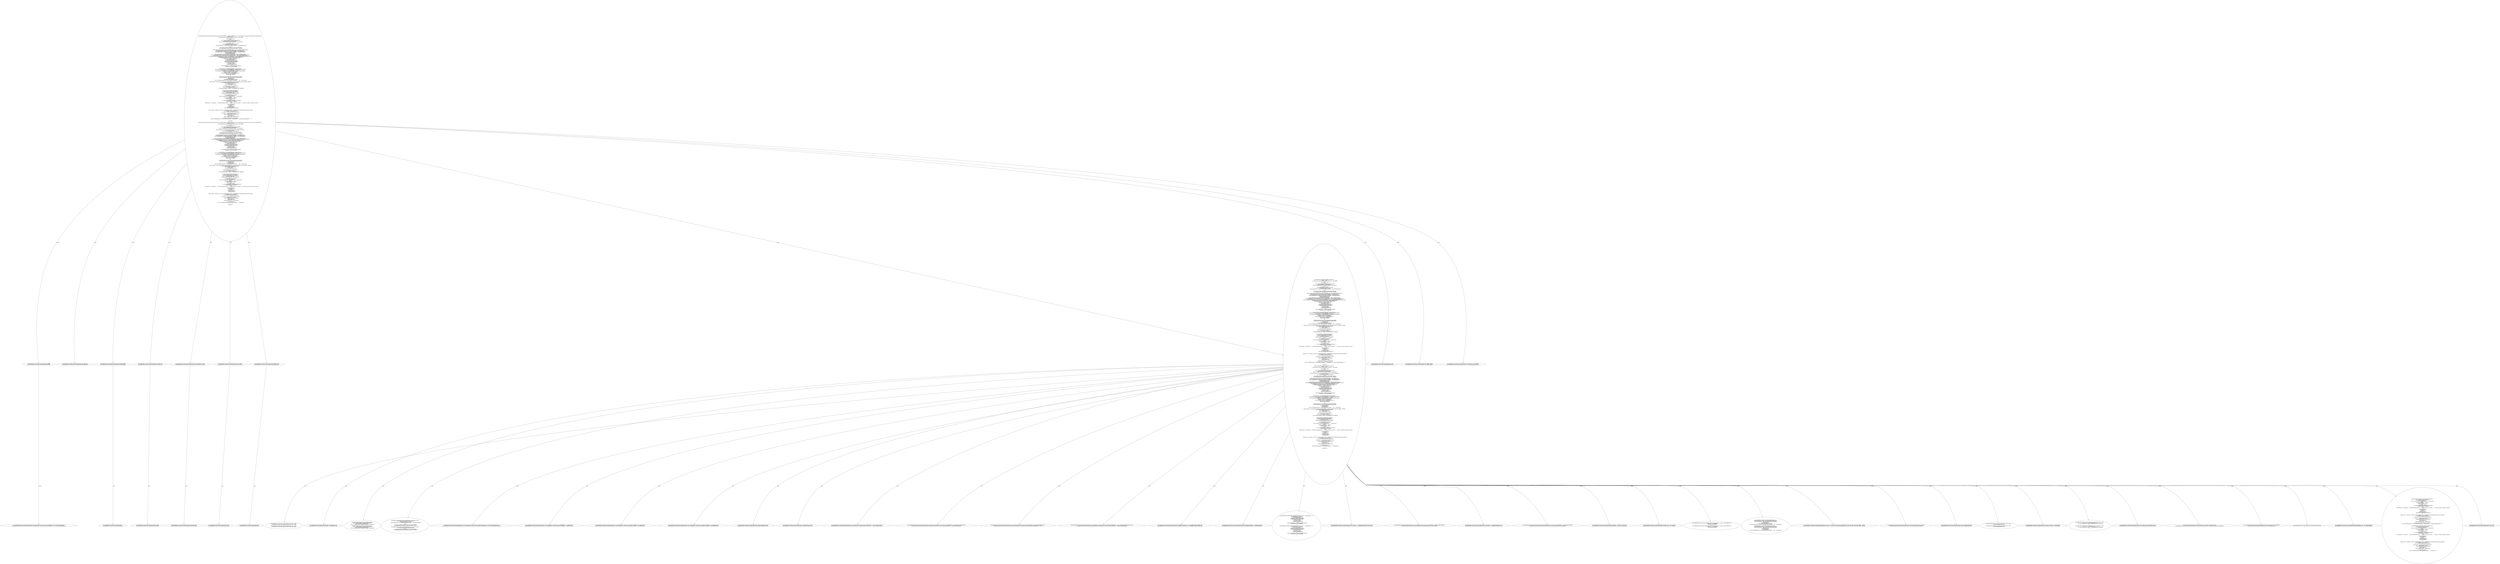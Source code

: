 digraph "Pattern" {
0 [label="executeAsForked#?,JUnitTest,ExecuteWatchdog,File#32:INSERT
executeAsForked#?,JUnitTest,ExecuteWatchdog,File#28:INSERT" shape=ellipse]
1 [label="executeAsForked#?,JUnitTest,ExecuteWatchdog,File#2:private TestResultHolder executeAsForked(JUnitTest test, ExecuteWatchdog watchdog, File casesFile) throws BuildException \{
    if (perm != null) \{
        log(\"Permissions ignored when running in forked mode!\", MSG_WARN);
    \}
    CommandlineJava cmd;
    try \{
        cmd = ((CommandlineJava) (getCommandline().clone()));
    \} catch (CloneNotSupportedException e) \{
        throw new BuildException(\"This shouldn't happen\", e, getLocation());
    \}
    if (casesFile == null) \{
        cmd.createArgument().setValue(test.getName());
        if (test.getMethods() != null) \{
            cmd.createArgument().setValue(Constants.METHOD_NAMES + test.getMethodsString());
        \}
    \} else \{
        log(\"Running multiple tests in the same VM\", MSG_VERBOSE);
        cmd.createArgument().setValue(Constants.TESTSFILE + casesFile);
    \}
    cmd.createArgument().setValue(Constants.SKIP_NON_TESTS + String.valueOf(test.isSkipNonTests()));
    cmd.createArgument().setValue(Constants.FILTERTRACE + test.getFiltertrace());
    cmd.createArgument().setValue(Constants.HALT_ON_ERROR + test.getHaltonerror());
    cmd.createArgument().setValue(Constants.HALT_ON_FAILURE + test.getHaltonfailure());
    checkIncludeAntRuntime(cmd);
    checkIncludeSummary(cmd);
    cmd.createArgument().setValue(Constants.SHOWOUTPUT + String.valueOf(showOutput));
    cmd.createArgument().setValue(Constants.OUTPUT_TO_FORMATTERS + String.valueOf(outputToFormatters));
    cmd.createArgument().setValue(Constants.LOG_FAILED_TESTS + String.valueOf(logFailedTests));
    cmd.createArgument().setValue(Constants.LOGTESTLISTENEREVENTS + String.valueOf(getEnableTestListenerEvents()));
    StringBuffer formatterArg = new StringBuffer(STRING_BUFFER_SIZE);
    final FormatterElement[] feArray = mergeFormatters(test);
    for (int i = 0; i < feArray.length; i++) \{
        FormatterElement fe = feArray[i];
        if (fe.shouldUse(this)) \{
            formatterArg.append(FORMATTER);
            formatterArg.append(fe.getClassname());
            File outFile = getOutput(fe, test);
            if (outFile != null) \{
                formatterArg.append(\",\");
                formatterArg.append(outFile);
            \}
            cmd.createArgument().setValue(formatterArg.toString());
            formatterArg = new StringBuffer();
        \}
    \}
    File vmWatcher = createTempPropertiesFile(\"junitvmwatcher\");
    cmd.createArgument().setValue(Constants.CRASHFILE + vmWatcher.getAbsolutePath());
    File propsFile = createTempPropertiesFile(\"junit\");
    cmd.createArgument().setValue(Constants.PROPSFILE + propsFile.getAbsolutePath());
    Hashtable p = getProject().getProperties();
    Properties props = new Properties();
    for (Enumeration e = p.keys(); e.hasMoreElements();) \{
        Object key = e.nextElement();
        props.put(key, p.get(key));
    \}
    try \{
        FileOutputStream outstream = new FileOutputStream(propsFile);
        props.store(outstream, \"Ant JUnitTask generated properties file\");
        outstream.close();
    \} catch (IOException e) \{
        FILE_UTILS.tryHardToDelete(propsFile);
        throw new BuildException(\"Error creating temporary properties \" + \"file.\", e, getLocation());
    \}
    Execute execute = new Execute(new JUnitLogStreamHandler(this, Project.MSG_INFO, Project.MSG_WARN), watchdog);
    execute.setCommandline(cmd.getCommandline());
    execute.setAntRun(getProject());
    if (dir != null) \{
        execute.setWorkingDirectory(dir);
    \}
    String[] environment = env.getVariables();
    if (environment != null) \{
        for (int i = 0; i < environment.length; i++) \{
            log(\"Setting environment variable: \" + environment[i], MSG_VERBOSE);
        \}
    \}
    execute.setNewenvironment(newEnvironment);
    execute.setEnvironment(environment);
    log(cmd.describeCommand(), MSG_VERBOSE);
    checkForkedPath(cmd);
    TestResultHolder result = new TestResultHolder();
    try \{
        result.exitCode = execute.execute();
    \} catch (IOException e) \{
        throw new BuildException(\"Process fork failed.\", e, getLocation());
    \} finally \{
        String vmCrashString = \"unknown\";
        BufferedReader br = null;
        try \{
            if (vmWatcher.exists()) \{
                br = new BufferedReader(new FileReader(vmWatcher));
                vmCrashString = br.readLine();
            \} else \{
                vmCrashString = ((\"Monitor file (\" + vmWatcher.getAbsolutePath()) + \") missing, location not writable,\") + \" testcase not started or mixing ant versions?\";
            \}
        \} catch (Exception e) \{
            e.printStackTrace();
        \} finally \{
            FileUtils.close(br);
            if (vmWatcher.exists()) \{
                FILE_UTILS.tryHardToDelete(vmWatcher);
            \}
        \}
        boolean crash = ((watchdog != null) && watchdog.killedProcess()) || (!TERMINATED_SUCCESSFULLY.equals(vmCrashString));
        if ((casesFile != null) && crash) \{
            test = createDummyTestForBatchTest(test);
        \}
        if ((watchdog != null) && watchdog.killedProcess()) \{
            result.timedOut = true;
            logTimeout(feArray, test, vmCrashString);
        \} else if (crash) \{
            result.crashed = true;
            logVmCrash(feArray, test, vmCrashString);
        \}
        if (!FILE_UTILS.tryHardToDelete(propsFile)) \{
            throw new BuildException(((\"Could not delete temporary \" + \"properties file '\") + propsFile.getAbsolutePath()) + \"'.\");
        \}
    \}
    return result;
\}
executeAsForked#?,JUnitTest,ExecuteWatchdog,File#2:private TestResultHolder executeAsForked(JUnitTest test, ExecuteWatchdog watchdog, File casesFile) throws BuildException \{
    if (perm != null) \{
        log(\"Permissions ignored when running in forked mode!\", MSG_WARN);
    \}
    CommandlineJava cmd;
    try \{
        cmd = ((CommandlineJava) (getCommandline().clone()));
    \} catch (CloneNotSupportedException e) \{
        throw new BuildException(\"This shouldn't happen\", e, getLocation());
    \}
    cmd.setClassname(\"org.apache.tools.ant.taskdefs.optional.junit.JUnitTestRunner\");
    if (casesFile == null) \{
        cmd.createArgument().setValue(test.getName());
    \} else \{
        log(\"Running multiple tests in the same VM\", MSG_VERBOSE);
        cmd.createArgument().setValue(Constants.TESTSFILE + casesFile);
    \}
    cmd.createArgument().setValue(Constants.FILTERTRACE + test.getFiltertrace());
    cmd.createArgument().setValue(Constants.HALT_ON_ERROR + test.getHaltonerror());
    cmd.createArgument().setValue(Constants.HALT_ON_FAILURE + test.getHaltonfailure());
    checkIncludeAntRuntime(cmd);
    checkIncludeSummary(cmd);
    cmd.createArgument().setValue(Constants.SHOWOUTPUT + String.valueOf(showOutput));
    cmd.createArgument().setValue(Constants.OUTPUT_TO_FORMATTERS + String.valueOf(outputToFormatters));
    cmd.createArgument().setValue(Constants.LOGTESTLISTENEREVENTS + \"true\");
    StringBuffer formatterArg = new StringBuffer(STRING_BUFFER_SIZE);
    final FormatterElement[] feArray = mergeFormatters(test);
    for (int i = 0; i < feArray.length; i++) \{
        FormatterElement fe = feArray[i];
        if (fe.shouldUse(this)) \{
            formatterArg.append(FORMATTER);
            formatterArg.append(fe.getClassname());
            File outFile = getOutput(fe, test);
            if (outFile != null) \{
                formatterArg.append(\",\");
                formatterArg.append(outFile);
            \}
            cmd.createArgument().setValue(formatterArg.toString());
            formatterArg = new StringBuffer();
        \}
    \}
    File vmWatcher = createTempPropertiesFile(\"junitvmwatcher\");
    cmd.createArgument().setValue(Constants.CRASHFILE + vmWatcher.getAbsolutePath());
    File propsFile = createTempPropertiesFile(\"junit\");
    cmd.createArgument().setValue(Constants.PROPSFILE + propsFile.getAbsolutePath());
    Hashtable p = getProject().getProperties();
    Properties props = new Properties();
    for (Enumeration e = p.keys(); e.hasMoreElements();) \{
        Object key = e.nextElement();
        props.put(key, p.get(key));
    \}
    try \{
        FileOutputStream outstream = new FileOutputStream(propsFile);
        props.store(outstream, \"Ant JUnitTask generated properties file\");
        outstream.close();
    \} catch (IOException e) \{
        propsFile.delete();
        throw new BuildException(\"Error creating temporary properties \" + \"file.\", e, getLocation());
    \}
    Execute execute = new Execute(new JUnitLogStreamHandler(this, Project.MSG_INFO, Project.MSG_WARN), watchdog);
    execute.setCommandline(cmd.getCommandline());
    execute.setAntRun(getProject());
    if (dir != null) \{
        execute.setWorkingDirectory(dir);
    \}
    String[] environment = env.getVariables();
    if (environment != null) \{
        for (int i = 0; i < environment.length; i++) \{
            log(\"Setting environment variable: \" + environment[i], MSG_VERBOSE);
        \}
    \}
    execute.setNewenvironment(newEnvironment);
    execute.setEnvironment(environment);
    log(cmd.describeCommand(), MSG_VERBOSE);
    checkForkedPath(cmd);
    TestResultHolder result = new TestResultHolder();
    try \{
        result.exitCode = execute.execute();
    \} catch (IOException e) \{
        throw new BuildException(\"Process fork failed.\", e, getLocation());
    \} finally \{
        String vmCrashString = \"unknown\";
        BufferedReader br = null;
        try \{
            if (vmWatcher.exists()) \{
                br = new BufferedReader(new FileReader(vmWatcher));
                vmCrashString = br.readLine();
            \} else \{
                vmCrashString = ((\"Monitor file (\" + vmWatcher.getAbsolutePath()) + \") missing, location not writable,\") + \" testcase not started or mixing ant versions?\";
            \}
        \} catch (Exception e) \{
            e.printStackTrace();
        \} finally \{
            FileUtils.close(br);
            if (vmWatcher.exists()) \{
                vmWatcher.delete();
            \}
        \}
        boolean crash = ((watchdog != null) && watchdog.killedProcess()) || (!TERMINATED_SUCCESSFULLY.equals(vmCrashString));
        if ((casesFile != null) && crash) \{
            test = createDummyTestForBatchTest(test);
        \}
        if ((watchdog != null) && watchdog.killedProcess()) \{
            result.timedOut = true;
            logTimeout(feArray, test, vmCrashString);
        \} else if (crash) \{
            result.crashed = true;
            logVmCrash(feArray, test, vmCrashString);
        \}
        if (!propsFile.delete()) \{
            throw new BuildException(\"Could not delete temporary \" + \"properties file.\");
        \}
    \}
    return result;
\}" shape=ellipse]
2 [label="executeAsForked#?,JUnitTest,ExecuteWatchdog,File#2:executeAsForked
executeAsForked#?,JUnitTest,ExecuteWatchdog,File#2:executeAsForked" shape=ellipse]
3 [label="executeAsForked#?,JUnitTest,ExecuteWatchdog,File#2:TestResultHolder
executeAsForked#?,JUnitTest,ExecuteWatchdog,File#2:TestResultHolder" shape=ellipse]
4 [label="executeAsForked#?,JUnitTest,ExecuteWatchdog,File#-1:
executeAsForked#?,JUnitTest,ExecuteWatchdog,File#-1:" shape=ellipse]
5 [label="executeAsForked#?,JUnitTest,ExecuteWatchdog,File#2:JUnitTest test
executeAsForked#?,JUnitTest,ExecuteWatchdog,File#2:JUnitTest test" shape=ellipse]
6 [label="executeAsForked#?,JUnitTest,ExecuteWatchdog,File#2:JUnitTest
executeAsForked#?,JUnitTest,ExecuteWatchdog,File#2:JUnitTest" shape=ellipse]
7 [label="executeAsForked#?,JUnitTest,ExecuteWatchdog,File#2:ExecuteWatchdog watchdog
executeAsForked#?,JUnitTest,ExecuteWatchdog,File#2:ExecuteWatchdog watchdog" shape=ellipse]
8 [label="executeAsForked#?,JUnitTest,ExecuteWatchdog,File#2:ExecuteWatchdog
executeAsForked#?,JUnitTest,ExecuteWatchdog,File#2:ExecuteWatchdog" shape=ellipse]
9 [label="executeAsForked#?,JUnitTest,ExecuteWatchdog,File#2:File casesFile
executeAsForked#?,JUnitTest,ExecuteWatchdog,File#2:File casesFile" shape=ellipse]
10 [label="executeAsForked#?,JUnitTest,ExecuteWatchdog,File#2:File
executeAsForked#?,JUnitTest,ExecuteWatchdog,File#2:File" shape=ellipse]
11 [label="executeAsForked#?,JUnitTest,ExecuteWatchdog,File#3:BuildException
executeAsForked#?,JUnitTest,ExecuteWatchdog,File#3:BuildException" shape=ellipse]
12 [label="executeAsForked#?,JUnitTest,ExecuteWatchdog,File#-1:
executeAsForked#?,JUnitTest,ExecuteWatchdog,File#-1:" shape=ellipse]
13 [label="executeAsForked#?,JUnitTest,ExecuteWatchdog,File#3:\{
    if (perm != null) \{
        log(\"Permissions ignored when running in forked mode!\", MSG_WARN);
    \}
    CommandlineJava cmd;
    try \{
        cmd = ((CommandlineJava) (getCommandline().clone()));
    \} catch (CloneNotSupportedException e) \{
        throw new BuildException(\"This shouldn't happen\", e, getLocation());
    \}
    if (casesFile == null) \{
        cmd.createArgument().setValue(test.getName());
        if (test.getMethods() != null) \{
            cmd.createArgument().setValue(Constants.METHOD_NAMES + test.getMethodsString());
        \}
    \} else \{
        log(\"Running multiple tests in the same VM\", MSG_VERBOSE);
        cmd.createArgument().setValue(Constants.TESTSFILE + casesFile);
    \}
    cmd.createArgument().setValue(Constants.SKIP_NON_TESTS + String.valueOf(test.isSkipNonTests()));
    cmd.createArgument().setValue(Constants.FILTERTRACE + test.getFiltertrace());
    cmd.createArgument().setValue(Constants.HALT_ON_ERROR + test.getHaltonerror());
    cmd.createArgument().setValue(Constants.HALT_ON_FAILURE + test.getHaltonfailure());
    checkIncludeAntRuntime(cmd);
    checkIncludeSummary(cmd);
    cmd.createArgument().setValue(Constants.SHOWOUTPUT + String.valueOf(showOutput));
    cmd.createArgument().setValue(Constants.OUTPUT_TO_FORMATTERS + String.valueOf(outputToFormatters));
    cmd.createArgument().setValue(Constants.LOG_FAILED_TESTS + String.valueOf(logFailedTests));
    cmd.createArgument().setValue(Constants.LOGTESTLISTENEREVENTS + String.valueOf(getEnableTestListenerEvents()));
    StringBuffer formatterArg = new StringBuffer(STRING_BUFFER_SIZE);
    final FormatterElement[] feArray = mergeFormatters(test);
    for (int i = 0; i < feArray.length; i++) \{
        FormatterElement fe = feArray[i];
        if (fe.shouldUse(this)) \{
            formatterArg.append(FORMATTER);
            formatterArg.append(fe.getClassname());
            File outFile = getOutput(fe, test);
            if (outFile != null) \{
                formatterArg.append(\",\");
                formatterArg.append(outFile);
            \}
            cmd.createArgument().setValue(formatterArg.toString());
            formatterArg = new StringBuffer();
        \}
    \}
    File vmWatcher = createTempPropertiesFile(\"junitvmwatcher\");
    cmd.createArgument().setValue(Constants.CRASHFILE + vmWatcher.getAbsolutePath());
    File propsFile = createTempPropertiesFile(\"junit\");
    cmd.createArgument().setValue(Constants.PROPSFILE + propsFile.getAbsolutePath());
    Hashtable p = getProject().getProperties();
    Properties props = new Properties();
    for (Enumeration e = p.keys(); e.hasMoreElements();) \{
        Object key = e.nextElement();
        props.put(key, p.get(key));
    \}
    try \{
        FileOutputStream outstream = new FileOutputStream(propsFile);
        props.store(outstream, \"Ant JUnitTask generated properties file\");
        outstream.close();
    \} catch (IOException e) \{
        FILE_UTILS.tryHardToDelete(propsFile);
        throw new BuildException(\"Error creating temporary properties \" + \"file.\", e, getLocation());
    \}
    Execute execute = new Execute(new JUnitLogStreamHandler(this, Project.MSG_INFO, Project.MSG_WARN), watchdog);
    execute.setCommandline(cmd.getCommandline());
    execute.setAntRun(getProject());
    if (dir != null) \{
        execute.setWorkingDirectory(dir);
    \}
    String[] environment = env.getVariables();
    if (environment != null) \{
        for (int i = 0; i < environment.length; i++) \{
            log(\"Setting environment variable: \" + environment[i], MSG_VERBOSE);
        \}
    \}
    execute.setNewenvironment(newEnvironment);
    execute.setEnvironment(environment);
    log(cmd.describeCommand(), MSG_VERBOSE);
    checkForkedPath(cmd);
    TestResultHolder result = new TestResultHolder();
    try \{
        result.exitCode = execute.execute();
    \} catch (IOException e) \{
        throw new BuildException(\"Process fork failed.\", e, getLocation());
    \} finally \{
        String vmCrashString = \"unknown\";
        BufferedReader br = null;
        try \{
            if (vmWatcher.exists()) \{
                br = new BufferedReader(new FileReader(vmWatcher));
                vmCrashString = br.readLine();
            \} else \{
                vmCrashString = ((\"Monitor file (\" + vmWatcher.getAbsolutePath()) + \") missing, location not writable,\") + \" testcase not started or mixing ant versions?\";
            \}
        \} catch (Exception e) \{
            e.printStackTrace();
        \} finally \{
            FileUtils.close(br);
            if (vmWatcher.exists()) \{
                FILE_UTILS.tryHardToDelete(vmWatcher);
            \}
        \}
        boolean crash = ((watchdog != null) && watchdog.killedProcess()) || (!TERMINATED_SUCCESSFULLY.equals(vmCrashString));
        if ((casesFile != null) && crash) \{
            test = createDummyTestForBatchTest(test);
        \}
        if ((watchdog != null) && watchdog.killedProcess()) \{
            result.timedOut = true;
            logTimeout(feArray, test, vmCrashString);
        \} else if (crash) \{
            result.crashed = true;
            logVmCrash(feArray, test, vmCrashString);
        \}
        if (!FILE_UTILS.tryHardToDelete(propsFile)) \{
            throw new BuildException(((\"Could not delete temporary \" + \"properties file '\") + propsFile.getAbsolutePath()) + \"'.\");
        \}
    \}
    return result;
\}
executeAsForked#?,JUnitTest,ExecuteWatchdog,File#3:\{
    if (perm != null) \{
        log(\"Permissions ignored when running in forked mode!\", MSG_WARN);
    \}
    CommandlineJava cmd;
    try \{
        cmd = ((CommandlineJava) (getCommandline().clone()));
    \} catch (CloneNotSupportedException e) \{
        throw new BuildException(\"This shouldn't happen\", e, getLocation());
    \}
    cmd.setClassname(\"org.apache.tools.ant.taskdefs.optional.junit.JUnitTestRunner\");
    if (casesFile == null) \{
        cmd.createArgument().setValue(test.getName());
    \} else \{
        log(\"Running multiple tests in the same VM\", MSG_VERBOSE);
        cmd.createArgument().setValue(Constants.TESTSFILE + casesFile);
    \}
    cmd.createArgument().setValue(Constants.FILTERTRACE + test.getFiltertrace());
    cmd.createArgument().setValue(Constants.HALT_ON_ERROR + test.getHaltonerror());
    cmd.createArgument().setValue(Constants.HALT_ON_FAILURE + test.getHaltonfailure());
    checkIncludeAntRuntime(cmd);
    checkIncludeSummary(cmd);
    cmd.createArgument().setValue(Constants.SHOWOUTPUT + String.valueOf(showOutput));
    cmd.createArgument().setValue(Constants.OUTPUT_TO_FORMATTERS + String.valueOf(outputToFormatters));
    cmd.createArgument().setValue(Constants.LOGTESTLISTENEREVENTS + \"true\");
    StringBuffer formatterArg = new StringBuffer(STRING_BUFFER_SIZE);
    final FormatterElement[] feArray = mergeFormatters(test);
    for (int i = 0; i < feArray.length; i++) \{
        FormatterElement fe = feArray[i];
        if (fe.shouldUse(this)) \{
            formatterArg.append(FORMATTER);
            formatterArg.append(fe.getClassname());
            File outFile = getOutput(fe, test);
            if (outFile != null) \{
                formatterArg.append(\",\");
                formatterArg.append(outFile);
            \}
            cmd.createArgument().setValue(formatterArg.toString());
            formatterArg = new StringBuffer();
        \}
    \}
    File vmWatcher = createTempPropertiesFile(\"junitvmwatcher\");
    cmd.createArgument().setValue(Constants.CRASHFILE + vmWatcher.getAbsolutePath());
    File propsFile = createTempPropertiesFile(\"junit\");
    cmd.createArgument().setValue(Constants.PROPSFILE + propsFile.getAbsolutePath());
    Hashtable p = getProject().getProperties();
    Properties props = new Properties();
    for (Enumeration e = p.keys(); e.hasMoreElements();) \{
        Object key = e.nextElement();
        props.put(key, p.get(key));
    \}
    try \{
        FileOutputStream outstream = new FileOutputStream(propsFile);
        props.store(outstream, \"Ant JUnitTask generated properties file\");
        outstream.close();
    \} catch (IOException e) \{
        propsFile.delete();
        throw new BuildException(\"Error creating temporary properties \" + \"file.\", e, getLocation());
    \}
    Execute execute = new Execute(new JUnitLogStreamHandler(this, Project.MSG_INFO, Project.MSG_WARN), watchdog);
    execute.setCommandline(cmd.getCommandline());
    execute.setAntRun(getProject());
    if (dir != null) \{
        execute.setWorkingDirectory(dir);
    \}
    String[] environment = env.getVariables();
    if (environment != null) \{
        for (int i = 0; i < environment.length; i++) \{
            log(\"Setting environment variable: \" + environment[i], MSG_VERBOSE);
        \}
    \}
    execute.setNewenvironment(newEnvironment);
    execute.setEnvironment(environment);
    log(cmd.describeCommand(), MSG_VERBOSE);
    checkForkedPath(cmd);
    TestResultHolder result = new TestResultHolder();
    try \{
        result.exitCode = execute.execute();
    \} catch (IOException e) \{
        throw new BuildException(\"Process fork failed.\", e, getLocation());
    \} finally \{
        String vmCrashString = \"unknown\";
        BufferedReader br = null;
        try \{
            if (vmWatcher.exists()) \{
                br = new BufferedReader(new FileReader(vmWatcher));
                vmCrashString = br.readLine();
            \} else \{
                vmCrashString = ((\"Monitor file (\" + vmWatcher.getAbsolutePath()) + \") missing, location not writable,\") + \" testcase not started or mixing ant versions?\";
            \}
        \} catch (Exception e) \{
            e.printStackTrace();
        \} finally \{
            FileUtils.close(br);
            if (vmWatcher.exists()) \{
                vmWatcher.delete();
            \}
        \}
        boolean crash = ((watchdog != null) && watchdog.killedProcess()) || (!TERMINATED_SUCCESSFULLY.equals(vmCrashString));
        if ((casesFile != null) && crash) \{
            test = createDummyTestForBatchTest(test);
        \}
        if ((watchdog != null) && watchdog.killedProcess()) \{
            result.timedOut = true;
            logTimeout(feArray, test, vmCrashString);
        \} else if (crash) \{
            result.crashed = true;
            logVmCrash(feArray, test, vmCrashString);
        \}
        if (!propsFile.delete()) \{
            throw new BuildException(\"Could not delete temporary \" + \"properties file.\");
        \}
    \}
    return result;
\}" shape=ellipse]
14 [label="executeAsForked#?,JUnitTest,ExecuteWatchdog,File#4:if (perm != null) \{
    log(\"Permissions ignored when running in forked mode!\", MSG_WARN);
\}
executeAsForked#?,JUnitTest,ExecuteWatchdog,File#4:if (perm != null) \{
    log(\"Permissions ignored when running in forked mode!\", MSG_WARN);
\}" shape=ellipse]
15 [label="executeAsForked#?,JUnitTest,ExecuteWatchdog,File#7:CommandlineJava cmd
executeAsForked#?,JUnitTest,ExecuteWatchdog,File#7:CommandlineJava cmd" shape=ellipse]
16 [label="executeAsForked#?,JUnitTest,ExecuteWatchdog,File#8:try \{
    cmd = ((CommandlineJava) (getCommandline().clone()));
\} catch (CloneNotSupportedException e) \{
    throw new BuildException(\"This shouldn't happen\", e, getLocation());
\}
executeAsForked#?,JUnitTest,ExecuteWatchdog,File#8:try \{
    cmd = ((CommandlineJava) (getCommandline().clone()));
\} catch (CloneNotSupportedException e) \{
    throw new BuildException(\"This shouldn't happen\", e, getLocation());
\}" shape=ellipse]
17 [label="executeAsForked#?,JUnitTest,ExecuteWatchdog,File#13:if (casesFile == null) \{
    cmd.createArgument().setValue(test.getName());
    if (test.getMethods() != null) \{
        cmd.createArgument().setValue(Constants.METHOD_NAMES + test.getMethodsString());
    \}
\} else \{
    log(\"Running multiple tests in the same VM\", MSG_VERBOSE);
    cmd.createArgument().setValue(Constants.TESTSFILE + casesFile);
\}
executeAsForked#?,JUnitTest,ExecuteWatchdog,File#14:if (casesFile == null) \{
    cmd.createArgument().setValue(test.getName());
\} else \{
    log(\"Running multiple tests in the same VM\", MSG_VERBOSE);
    cmd.createArgument().setValue(Constants.TESTSFILE + casesFile);
\}" shape=ellipse]
18 [label="executeAsForked#?,JUnitTest,ExecuteWatchdog,File#22:cmd.createArgument().setValue(Constants.SKIP_NON_TESTS + String.valueOf(test.isSkipNonTests()))
executeAsForked#?,JUnitTest,ExecuteWatchdog,File#26:cmd.createArgument().setValue(Constants.OUTPUT_TO_FORMATTERS + String.valueOf(outputToFormatters))" shape=ellipse]
19 [label="executeAsForked#?,JUnitTest,ExecuteWatchdog,File#23:cmd.createArgument().setValue(Constants.FILTERTRACE + test.getFiltertrace())
executeAsForked#?,JUnitTest,ExecuteWatchdog,File#20:cmd.createArgument().setValue(Constants.FILTERTRACE + test.getFiltertrace())" shape=ellipse]
20 [label="executeAsForked#?,JUnitTest,ExecuteWatchdog,File#24:cmd.createArgument().setValue(Constants.HALT_ON_ERROR + test.getHaltonerror())
executeAsForked#?,JUnitTest,ExecuteWatchdog,File#21:cmd.createArgument().setValue(Constants.HALT_ON_ERROR + test.getHaltonerror())" shape=ellipse]
21 [label="executeAsForked#?,JUnitTest,ExecuteWatchdog,File#25:cmd.createArgument().setValue(Constants.HALT_ON_FAILURE + test.getHaltonfailure())
executeAsForked#?,JUnitTest,ExecuteWatchdog,File#22:cmd.createArgument().setValue(Constants.HALT_ON_FAILURE + test.getHaltonfailure())" shape=ellipse]
22 [label="executeAsForked#?,JUnitTest,ExecuteWatchdog,File#26:checkIncludeAntRuntime(cmd)
executeAsForked#?,JUnitTest,ExecuteWatchdog,File#23:checkIncludeAntRuntime(cmd)" shape=ellipse]
23 [label="executeAsForked#?,JUnitTest,ExecuteWatchdog,File#27:checkIncludeSummary(cmd)
executeAsForked#?,JUnitTest,ExecuteWatchdog,File#24:checkIncludeSummary(cmd)" shape=ellipse]
24 [label="executeAsForked#?,JUnitTest,ExecuteWatchdog,File#28:cmd.createArgument().setValue(Constants.SHOWOUTPUT + String.valueOf(showOutput))
executeAsForked#?,JUnitTest,ExecuteWatchdog,File#25:cmd.createArgument().setValue(Constants.SHOWOUTPUT + String.valueOf(showOutput))" shape=ellipse]
25 [label="executeAsForked#?,JUnitTest,ExecuteWatchdog,File#29:cmd.createArgument().setValue(Constants.OUTPUT_TO_FORMATTERS + String.valueOf(outputToFormatters))
executeAsForked#?,JUnitTest,ExecuteWatchdog,File#48:cmd.createArgument().setValue(Constants.PROPSFILE + propsFile.getAbsolutePath())" shape=ellipse]
26 [label="executeAsForked#?,JUnitTest,ExecuteWatchdog,File#31:cmd.createArgument().setValue(Constants.LOG_FAILED_TESTS + String.valueOf(logFailedTests))
executeAsForked#?,JUnitTest,ExecuteWatchdog,File#28:cmd.createArgument().setValue(Constants.LOGTESTLISTENEREVENTS + \"true\")" shape=ellipse]
27 [label="executeAsForked#?,JUnitTest,ExecuteWatchdog,File#32:cmd.createArgument().setValue(Constants.LOGTESTLISTENEREVENTS + String.valueOf(getEnableTestListenerEvents()))
executeAsForked#?,JUnitTest,ExecuteWatchdog,File#46:cmd.createArgument().setValue(Constants.CRASHFILE + vmWatcher.getAbsolutePath())" shape=ellipse]
28 [label="executeAsForked#?,JUnitTest,ExecuteWatchdog,File#34:StringBuffer formatterArg = new StringBuffer(STRING_BUFFER_SIZE)
executeAsForked#?,JUnitTest,ExecuteWatchdog,File#29:StringBuffer formatterArg = new StringBuffer(STRING_BUFFER_SIZE)" shape=ellipse]
29 [label="executeAsForked#?,JUnitTest,ExecuteWatchdog,File#35:final FormatterElement[] feArray = mergeFormatters(test)
executeAsForked#?,JUnitTest,ExecuteWatchdog,File#30:final FormatterElement[] feArray = mergeFormatters(test)" shape=ellipse]
30 [label="executeAsForked#?,JUnitTest,ExecuteWatchdog,File#36:for (int i = 0; i < feArray.length; i++) \{
    FormatterElement fe = feArray[i];
    if (fe.shouldUse(this)) \{
        formatterArg.append(FORMATTER);
        formatterArg.append(fe.getClassname());
        File outFile = getOutput(fe, test);
        if (outFile != null) \{
            formatterArg.append(\",\");
            formatterArg.append(outFile);
        \}
        cmd.createArgument().setValue(formatterArg.toString());
        formatterArg = new StringBuffer();
    \}
\}
executeAsForked#?,JUnitTest,ExecuteWatchdog,File#31:for (int i = 0; i < feArray.length; i++) \{
    FormatterElement fe = feArray[i];
    if (fe.shouldUse(this)) \{
        formatterArg.append(FORMATTER);
        formatterArg.append(fe.getClassname());
        File outFile = getOutput(fe, test);
        if (outFile != null) \{
            formatterArg.append(\",\");
            formatterArg.append(outFile);
        \}
        cmd.createArgument().setValue(formatterArg.toString());
        formatterArg = new StringBuffer();
    \}
\}" shape=ellipse]
31 [label="executeAsForked#?,JUnitTest,ExecuteWatchdog,File#50:File vmWatcher = createTempPropertiesFile(\"junitvmwatcher\")
executeAsForked#?,JUnitTest,ExecuteWatchdog,File#45:File vmWatcher = createTempPropertiesFile(\"junitvmwatcher\")" shape=ellipse]
32 [label="executeAsForked#?,JUnitTest,ExecuteWatchdog,File#51:cmd.createArgument().setValue(Constants.CRASHFILE + vmWatcher.getAbsolutePath())
executeAsForked#?,JUnitTest,ExecuteWatchdog,File#78:log(cmd.describeCommand(), MSG_VERBOSE)" shape=ellipse]
33 [label="executeAsForked#?,JUnitTest,ExecuteWatchdog,File#52:File propsFile = createTempPropertiesFile(\"junit\")
executeAsForked#?,JUnitTest,ExecuteWatchdog,File#47:File propsFile = createTempPropertiesFile(\"junit\")" shape=ellipse]
34 [label="executeAsForked#?,JUnitTest,ExecuteWatchdog,File#53:cmd.createArgument().setValue(Constants.PROPSFILE + propsFile.getAbsolutePath())
executeAsForked#?,JUnitTest,ExecuteWatchdog,File#65:execute.setCommandline(cmd.getCommandline())" shape=ellipse]
35 [label="executeAsForked#?,JUnitTest,ExecuteWatchdog,File#54:Hashtable p = getProject().getProperties()
executeAsForked#?,JUnitTest,ExecuteWatchdog,File#49:Hashtable p = getProject().getProperties()" shape=ellipse]
36 [label="executeAsForked#?,JUnitTest,ExecuteWatchdog,File#55:Properties props = new Properties()
executeAsForked#?,JUnitTest,ExecuteWatchdog,File#50:Properties props = new Properties()" shape=ellipse]
37 [label="executeAsForked#?,JUnitTest,ExecuteWatchdog,File#56:for (Enumeration e = p.keys(); e.hasMoreElements();) \{
    Object key = e.nextElement();
    props.put(key, p.get(key));
\}
executeAsForked#?,JUnitTest,ExecuteWatchdog,File#51:for (Enumeration e = p.keys(); e.hasMoreElements();) \{
    Object key = e.nextElement();
    props.put(key, p.get(key));
\}" shape=ellipse]
38 [label="executeAsForked#?,JUnitTest,ExecuteWatchdog,File#60:try \{
    FileOutputStream outstream = new FileOutputStream(propsFile);
    props.store(outstream, \"Ant JUnitTask generated properties file\");
    outstream.close();
\} catch (IOException e) \{
    FILE_UTILS.tryHardToDelete(propsFile);
    throw new BuildException(\"Error creating temporary properties \" + \"file.\", e, getLocation());
\}
executeAsForked#?,JUnitTest,ExecuteWatchdog,File#55:try \{
    FileOutputStream outstream = new FileOutputStream(propsFile);
    props.store(outstream, \"Ant JUnitTask generated properties file\");
    outstream.close();
\} catch (IOException e) \{
    propsFile.delete();
    throw new BuildException(\"Error creating temporary properties \" + \"file.\", e, getLocation());
\}" shape=ellipse]
39 [label="executeAsForked#?,JUnitTest,ExecuteWatchdog,File#68:Execute execute = new Execute(new JUnitLogStreamHandler(this, Project.MSG_INFO, Project.MSG_WARN), watchdog)
executeAsForked#?,JUnitTest,ExecuteWatchdog,File#63:Execute execute = new Execute(new JUnitLogStreamHandler(this, Project.MSG_INFO, Project.MSG_WARN), watchdog)" shape=ellipse]
40 [label="executeAsForked#?,JUnitTest,ExecuteWatchdog,File#70:execute.setCommandline(cmd.getCommandline())
executeAsForked#?,JUnitTest,ExecuteWatchdog,File#77:execute.setEnvironment(environment)" shape=ellipse]
41 [label="executeAsForked#?,JUnitTest,ExecuteWatchdog,File#71:execute.setAntRun(getProject())
executeAsForked#?,JUnitTest,ExecuteWatchdog,File#66:execute.setAntRun(getProject())" shape=ellipse]
42 [label="executeAsForked#?,JUnitTest,ExecuteWatchdog,File#72:if (dir != null) \{
    execute.setWorkingDirectory(dir);
\}
executeAsForked#?,JUnitTest,ExecuteWatchdog,File#67:if (dir != null) \{
    execute.setWorkingDirectory(dir);
\}" shape=ellipse]
43 [label="executeAsForked#?,JUnitTest,ExecuteWatchdog,File#75:String[] environment = env.getVariables()
executeAsForked#?,JUnitTest,ExecuteWatchdog,File#70:String[] environment = env.getVariables()" shape=ellipse]
44 [label="executeAsForked#?,JUnitTest,ExecuteWatchdog,File#76:if (environment != null) \{
    for (int i = 0; i < environment.length; i++) \{
        log(\"Setting environment variable: \" + environment[i], MSG_VERBOSE);
    \}
\}
executeAsForked#?,JUnitTest,ExecuteWatchdog,File#71:if (environment != null) \{
    for (int i = 0; i < environment.length; i++) \{
        log(\"Setting environment variable: \" + environment[i], MSG_VERBOSE);
    \}
\}" shape=ellipse]
45 [label="executeAsForked#?,JUnitTest,ExecuteWatchdog,File#81:execute.setNewenvironment(newEnvironment)
executeAsForked#?,JUnitTest,ExecuteWatchdog,File#76:execute.setNewenvironment(newEnvironment)" shape=ellipse]
46 [label="executeAsForked#?,JUnitTest,ExecuteWatchdog,File#82:execute.setEnvironment(environment)
executeAsForked#?,JUnitTest,ExecuteWatchdog,File#13:cmd.setClassname(\"org.apache.tools.ant.taskdefs.optional.junit.JUnitTestRunner\")" shape=ellipse]
47 [label="executeAsForked#?,JUnitTest,ExecuteWatchdog,File#83:log(cmd.describeCommand(), MSG_VERBOSE)
executeAsForked#?,JUnitTest,ExecuteWatchdog,File#79:checkForkedPath(cmd)" shape=ellipse]
48 [label="executeAsForked#?,JUnitTest,ExecuteWatchdog,File#84:checkForkedPath(cmd)" shape=ellipse]
49 [label="executeAsForked#?,JUnitTest,ExecuteWatchdog,File#85:TestResultHolder result = new TestResultHolder()
executeAsForked#?,JUnitTest,ExecuteWatchdog,File#80:TestResultHolder result = new TestResultHolder()" shape=ellipse]
50 [label="executeAsForked#?,JUnitTest,ExecuteWatchdog,File#86:try \{
    result.exitCode = execute.execute();
\} catch (IOException e) \{
    throw new BuildException(\"Process fork failed.\", e, getLocation());
\} finally \{
    String vmCrashString = \"unknown\";
    BufferedReader br = null;
    try \{
        if (vmWatcher.exists()) \{
            br = new BufferedReader(new FileReader(vmWatcher));
            vmCrashString = br.readLine();
        \} else \{
            vmCrashString = ((\"Monitor file (\" + vmWatcher.getAbsolutePath()) + \") missing, location not writable,\") + \" testcase not started or mixing ant versions?\";
        \}
    \} catch (Exception e) \{
        e.printStackTrace();
    \} finally \{
        FileUtils.close(br);
        if (vmWatcher.exists()) \{
            FILE_UTILS.tryHardToDelete(vmWatcher);
        \}
    \}
    boolean crash = ((watchdog != null) && watchdog.killedProcess()) || (!TERMINATED_SUCCESSFULLY.equals(vmCrashString));
    if ((casesFile != null) && crash) \{
        test = createDummyTestForBatchTest(test);
    \}
    if ((watchdog != null) && watchdog.killedProcess()) \{
        result.timedOut = true;
        logTimeout(feArray, test, vmCrashString);
    \} else if (crash) \{
        result.crashed = true;
        logVmCrash(feArray, test, vmCrashString);
    \}
    if (!FILE_UTILS.tryHardToDelete(propsFile)) \{
        throw new BuildException(((\"Could not delete temporary \" + \"properties file '\") + propsFile.getAbsolutePath()) + \"'.\");
    \}
\}
executeAsForked#?,JUnitTest,ExecuteWatchdog,File#81:try \{
    result.exitCode = execute.execute();
\} catch (IOException e) \{
    throw new BuildException(\"Process fork failed.\", e, getLocation());
\} finally \{
    String vmCrashString = \"unknown\";
    BufferedReader br = null;
    try \{
        if (vmWatcher.exists()) \{
            br = new BufferedReader(new FileReader(vmWatcher));
            vmCrashString = br.readLine();
        \} else \{
            vmCrashString = ((\"Monitor file (\" + vmWatcher.getAbsolutePath()) + \") missing, location not writable,\") + \" testcase not started or mixing ant versions?\";
        \}
    \} catch (Exception e) \{
        e.printStackTrace();
    \} finally \{
        FileUtils.close(br);
        if (vmWatcher.exists()) \{
            vmWatcher.delete();
        \}
    \}
    boolean crash = ((watchdog != null) && watchdog.killedProcess()) || (!TERMINATED_SUCCESSFULLY.equals(vmCrashString));
    if ((casesFile != null) && crash) \{
        test = createDummyTestForBatchTest(test);
    \}
    if ((watchdog != null) && watchdog.killedProcess()) \{
        result.timedOut = true;
        logTimeout(feArray, test, vmCrashString);
    \} else if (crash) \{
        result.crashed = true;
        logVmCrash(feArray, test, vmCrashString);
    \}
    if (!propsFile.delete()) \{
        throw new BuildException(\"Could not delete temporary \" + \"properties file.\");
    \}
\}" shape=ellipse]
51 [label="executeAsForked#?,JUnitTest,ExecuteWatchdog,File#130:return result
executeAsForked#?,JUnitTest,ExecuteWatchdog,File#123:return result" shape=ellipse]
52 [label="executeAsForked#?,JUnitTest,ExecuteWatchdog,File#2:private
executeAsForked#?,JUnitTest,ExecuteWatchdog,File#2:private" shape=ellipse]
53 [label="executeAsForked#?,JUnitTest,ExecuteWatchdog,File#2:VE: Modifiers_Method
executeAsForked#?,JUnitTest,ExecuteWatchdog,File#2:VE: Modifiers_Method" shape=ellipse]
54 [label="executeAsForked#?,JUnitTest,ExecuteWatchdog,File#2:VE: ThrownTypes_executeAsForked
executeAsForked#?,JUnitTest,ExecuteWatchdog,File#2:VE: ThrownTypes_executeAsForked" shape=ellipse]
55 [label="executeAsForked#?,JUnitTest,ExecuteWatchdog,File#32:cmd.createArgument().setValue(Constants.THREADID + String.valueOf(test.getThread()))
executeAsForked#?,JUnitTest,ExecuteWatchdog,File#28:cmd.createArgument().setValue(Constants.LOG_FAILED_TESTS + String.valueOf(logFailedTests))" shape=ellipse]
0 -> 55 [label="Action:2"];
1 -> 0 [label="Action:2"];
1 -> 2 [label="AST:2"];
1 -> 3 [label="AST:2"];
1 -> 5 [label="AST:2"];
1 -> 7 [label="AST:2"];
1 -> 9 [label="AST:2"];
1 -> 11 [label="AST:2"];
1 -> 13 [label="AST:2"];
1 -> 52 [label="AST:2"];
1 -> 53 [label="AST:2"];
1 -> 54 [label="AST:2"];
3 -> 4 [label="AST:2"];
5 -> 6 [label="AST:2"];
7 -> 8 [label="AST:2"];
9 -> 10 [label="AST:2"];
11 -> 12 [label="AST:2"];
13 -> 14 [label="AST:2"];
13 -> 15 [label="AST:2"];
13 -> 16 [label="AST:2"];
13 -> 17 [label="AST:2"];
13 -> 18 [label="AST:2"];
13 -> 19 [label="AST:2"];
13 -> 20 [label="AST:2"];
13 -> 21 [label="AST:2"];
13 -> 22 [label="AST:2"];
13 -> 23 [label="AST:2"];
13 -> 24 [label="AST:2"];
13 -> 25 [label="AST:2"];
13 -> 26 [label="AST:2"];
13 -> 27 [label="AST:2"];
13 -> 28 [label="AST:2"];
13 -> 29 [label="AST:2"];
13 -> 30 [label="AST:2"];
13 -> 31 [label="AST:2"];
13 -> 32 [label="AST:2"];
13 -> 33 [label="AST:2"];
13 -> 34 [label="AST:2"];
13 -> 35 [label="AST:2"];
13 -> 36 [label="AST:2"];
13 -> 37 [label="AST:2"];
13 -> 38 [label="AST:2"];
13 -> 39 [label="AST:2"];
13 -> 40 [label="AST:2"];
13 -> 41 [label="AST:2"];
13 -> 42 [label="AST:2"];
13 -> 43 [label="AST:2"];
13 -> 44 [label="AST:2"];
13 -> 45 [label="AST:2"];
13 -> 46 [label="AST:2"];
13 -> 47 [label="AST:2"];
13 -> 48 [label="AST:1"];
13 -> 49 [label="AST:2"];
13 -> 50 [label="AST:2"];
13 -> 51 [label="AST:2"];
}